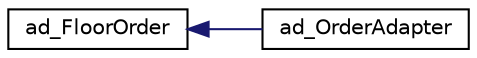 digraph "Graphical Class Hierarchy"
{
 // LATEX_PDF_SIZE
  edge [fontname="Helvetica",fontsize="10",labelfontname="Helvetica",labelfontsize="10"];
  node [fontname="Helvetica",fontsize="10",shape=record];
  rankdir="LR";
  Node0 [label="ad_FloorOrder",height=0.2,width=0.4,color="black", fillcolor="white", style="filled",URL="$classad__FloorOrder.html",tooltip=" "];
  Node0 -> Node1 [dir="back",color="midnightblue",fontsize="10",style="solid",fontname="Helvetica"];
  Node1 [label="ad_OrderAdapter",height=0.2,width=0.4,color="black", fillcolor="white", style="filled",URL="$classad__OrderAdapter.html",tooltip=" "];
}
